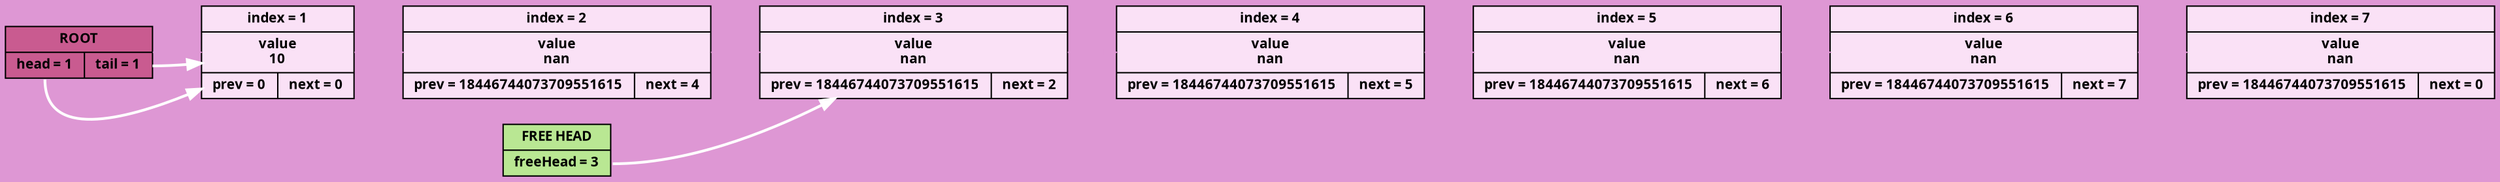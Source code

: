 digraph
{
rankdir = LR;
node[shape = record, color = "#000000", fontname = "Fira Code Bold", fontsize = 10];
bgcolor = "#de97d4";
ROOT[style = "filled", fillcolor = "#c95b90", label = "ROOT|{<head>head = 1|<tail>tail = 1}"];
FREE_HEAD[style = "filled", fillcolor = "#b9e793", label = "FREE HEAD|<freeHead>freeHead = 3"];
CELL_1[style = "filled", fillcolor = "#fae1f6", label = "index = 1|value\n10|{prev = 0|next = 0}"];
CELL_2[style = "filled", fillcolor = "#fae1f6", label = "index = 2|value\nnan|{prev = 18446744073709551615|next = 4}"];
CELL_3[style = "filled", fillcolor = "#fae1f6", label = "index = 3|value\nnan|{prev = 18446744073709551615|next = 2}"];
CELL_4[style = "filled", fillcolor = "#fae1f6", label = "index = 4|value\nnan|{prev = 18446744073709551615|next = 5}"];
CELL_5[style = "filled", fillcolor = "#fae1f6", label = "index = 5|value\nnan|{prev = 18446744073709551615|next = 6}"];
CELL_6[style = "filled", fillcolor = "#fae1f6", label = "index = 6|value\nnan|{prev = 18446744073709551615|next = 7}"];
CELL_7[style = "filled", fillcolor = "#fae1f6", label = "index = 7|value\nnan|{prev = 18446744073709551615|next = 0}"];
ROOT->CELL_1->CELL_2->CELL_3->CELL_4->CELL_5->CELL_6->CELL_7 [weight = 1000000000, color = "#de97d4"];
ROOT:head->CELL_1 [style = "bold", color = white];
ROOT:tail->CELL_1 [style = "bold", color = white];
FREE_HEAD:freeHead->CELL_3[style = "bold", color = white];
}

